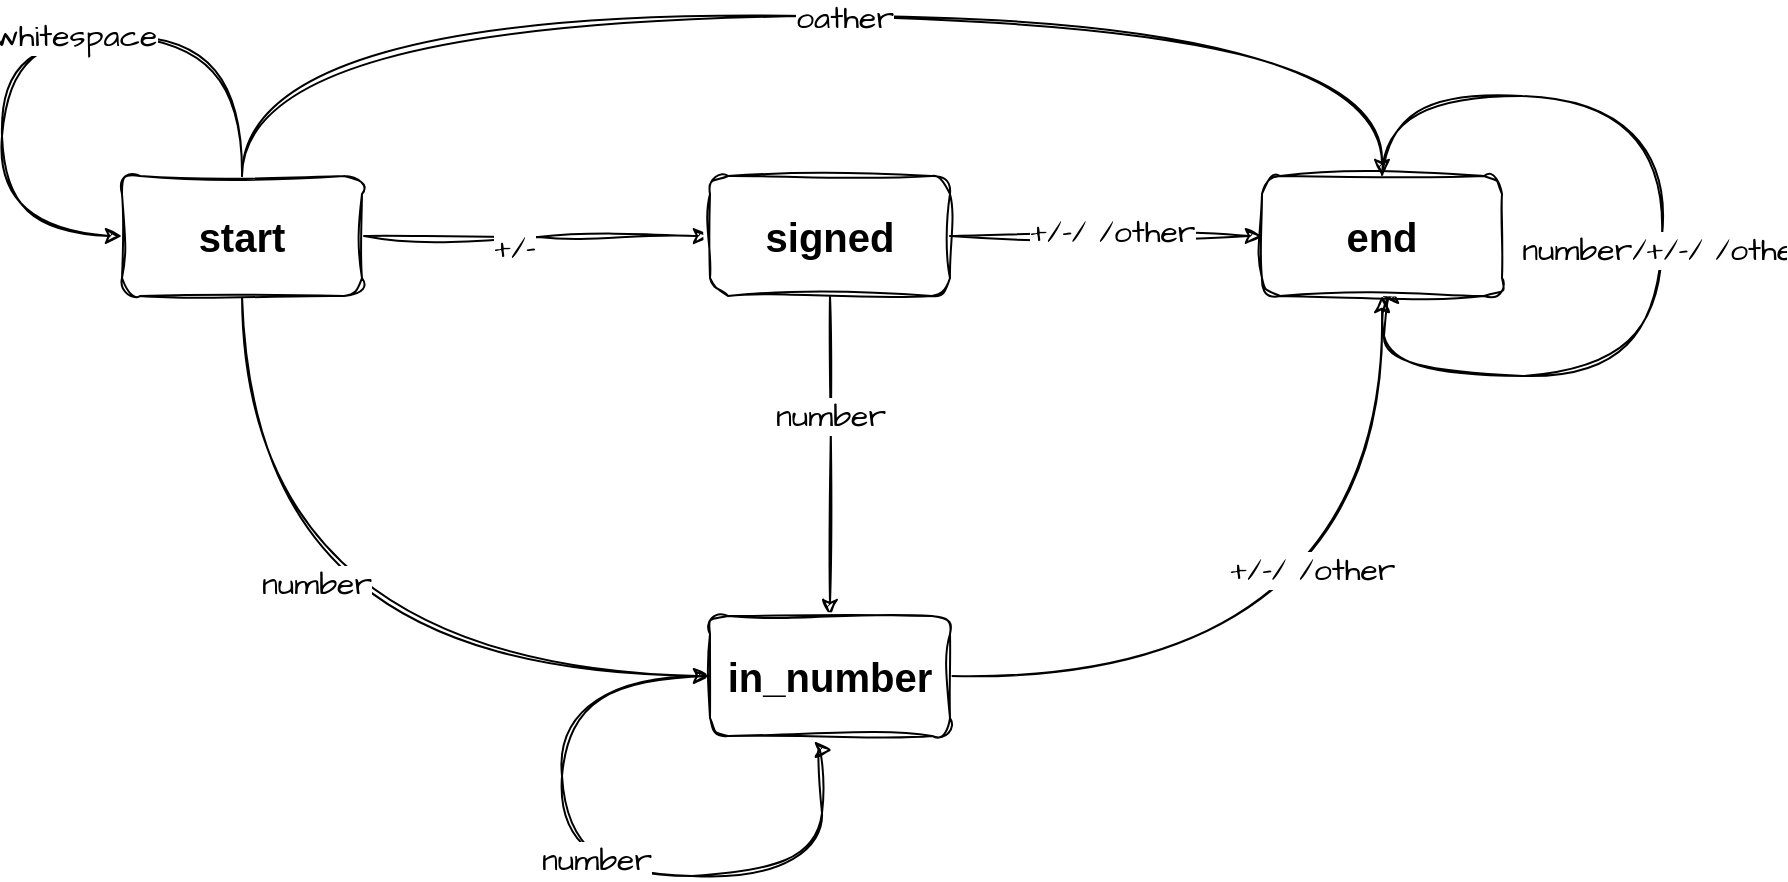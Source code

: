 <mxfile version="26.2.15">
  <diagram name="第 1 页" id="byBoEe-SUxzALV9wsydn">
    <mxGraphModel dx="1426" dy="751" grid="1" gridSize="10" guides="1" tooltips="1" connect="1" arrows="1" fold="1" page="1" pageScale="1" pageWidth="827" pageHeight="1169" math="0" shadow="0">
      <root>
        <mxCell id="0" />
        <mxCell id="1" parent="0" />
        <mxCell id="wnysMpaHLycNVpvLyVoj-31" style="edgeStyle=orthogonalEdgeStyle;rounded=0;sketch=1;hachureGap=4;jiggle=2;curveFitting=1;orthogonalLoop=1;jettySize=auto;html=1;exitX=0.5;exitY=0;exitDx=0;exitDy=0;entryX=0.5;entryY=0;entryDx=0;entryDy=0;fontFamily=Architects Daughter;fontSource=https%3A%2F%2Ffonts.googleapis.com%2Fcss%3Ffamily%3DArchitects%2BDaughter;curved=1;" edge="1" parent="1" source="wnysMpaHLycNVpvLyVoj-10" target="wnysMpaHLycNVpvLyVoj-17">
          <mxGeometry relative="1" as="geometry">
            <Array as="points">
              <mxPoint x="320" y="90" />
              <mxPoint x="890" y="90" />
            </Array>
          </mxGeometry>
        </mxCell>
        <mxCell id="wnysMpaHLycNVpvLyVoj-32" value="oather" style="edgeLabel;html=1;align=center;verticalAlign=middle;resizable=0;points=[];sketch=1;hachureGap=4;jiggle=2;curveFitting=1;fontFamily=Architects Daughter;fontSource=https%3A%2F%2Ffonts.googleapis.com%2Fcss%3Ffamily%3DArchitects%2BDaughter;fontSize=16;" vertex="1" connectable="0" parent="wnysMpaHLycNVpvLyVoj-31">
          <mxGeometry x="0.042" y="-1" relative="1" as="geometry">
            <mxPoint as="offset" />
          </mxGeometry>
        </mxCell>
        <mxCell id="wnysMpaHLycNVpvLyVoj-37" style="edgeStyle=orthogonalEdgeStyle;rounded=0;sketch=1;hachureGap=4;jiggle=2;curveFitting=1;orthogonalLoop=1;jettySize=auto;html=1;exitX=0.5;exitY=1;exitDx=0;exitDy=0;entryX=0;entryY=0.5;entryDx=0;entryDy=0;fontFamily=Architects Daughter;fontSource=https%3A%2F%2Ffonts.googleapis.com%2Fcss%3Ffamily%3DArchitects%2BDaughter;curved=1;" edge="1" parent="1" source="wnysMpaHLycNVpvLyVoj-10" target="wnysMpaHLycNVpvLyVoj-18">
          <mxGeometry relative="1" as="geometry" />
        </mxCell>
        <mxCell id="wnysMpaHLycNVpvLyVoj-38" value="number" style="edgeLabel;html=1;align=center;verticalAlign=middle;resizable=0;points=[];sketch=1;hachureGap=4;jiggle=2;curveFitting=1;fontFamily=Architects Daughter;fontSource=https%3A%2F%2Ffonts.googleapis.com%2Fcss%3Ffamily%3DArchitects%2BDaughter;fontSize=16;" vertex="1" connectable="0" parent="wnysMpaHLycNVpvLyVoj-37">
          <mxGeometry x="-0.321" y="37" relative="1" as="geometry">
            <mxPoint as="offset" />
          </mxGeometry>
        </mxCell>
        <mxCell id="wnysMpaHLycNVpvLyVoj-43" style="edgeStyle=orthogonalEdgeStyle;rounded=0;sketch=1;hachureGap=4;jiggle=2;curveFitting=1;orthogonalLoop=1;jettySize=auto;html=1;exitX=1;exitY=0.5;exitDx=0;exitDy=0;entryX=0;entryY=0.5;entryDx=0;entryDy=0;fontFamily=Architects Daughter;fontSource=https%3A%2F%2Ffonts.googleapis.com%2Fcss%3Ffamily%3DArchitects%2BDaughter;" edge="1" parent="1" target="wnysMpaHLycNVpvLyVoj-13">
          <mxGeometry relative="1" as="geometry">
            <mxPoint x="381" y="200" as="sourcePoint" />
            <mxPoint x="511" y="200" as="targetPoint" />
          </mxGeometry>
        </mxCell>
        <mxCell id="wnysMpaHLycNVpvLyVoj-47" value="+/-" style="edgeLabel;html=1;align=center;verticalAlign=middle;resizable=0;points=[];sketch=1;hachureGap=4;jiggle=2;curveFitting=1;fontFamily=Architects Daughter;fontSource=https%3A%2F%2Ffonts.googleapis.com%2Fcss%3Ffamily%3DArchitects%2BDaughter;fontSize=16;" vertex="1" connectable="0" parent="wnysMpaHLycNVpvLyVoj-43">
          <mxGeometry x="-0.139" y="-5" relative="1" as="geometry">
            <mxPoint as="offset" />
          </mxGeometry>
        </mxCell>
        <mxCell id="wnysMpaHLycNVpvLyVoj-10" value="start" style="rounded=1;whiteSpace=wrap;html=1;fontSize=20;fontStyle=1;sketch=1;curveFitting=1;jiggle=2;" vertex="1" parent="1">
          <mxGeometry x="260" y="170" width="120" height="60" as="geometry" />
        </mxCell>
        <mxCell id="wnysMpaHLycNVpvLyVoj-11" style="edgeStyle=orthogonalEdgeStyle;rounded=0;orthogonalLoop=1;jettySize=auto;html=1;exitX=0.5;exitY=0;exitDx=0;exitDy=0;entryX=0;entryY=0.5;entryDx=0;entryDy=0;curved=1;sketch=1;curveFitting=1;jiggle=2;" edge="1" parent="1" source="wnysMpaHLycNVpvLyVoj-10" target="wnysMpaHLycNVpvLyVoj-10">
          <mxGeometry relative="1" as="geometry">
            <Array as="points">
              <mxPoint x="320" y="100" />
              <mxPoint x="200" y="100" />
              <mxPoint x="200" y="200" />
            </Array>
          </mxGeometry>
        </mxCell>
        <mxCell id="wnysMpaHLycNVpvLyVoj-12" value="&amp;nbsp;" style="edgeLabel;html=1;align=center;verticalAlign=middle;resizable=0;points=[];fontStyle=1;fontSize=18;fontColor=#FF0000;sketch=1;curveFitting=1;jiggle=2;" vertex="1" connectable="0" parent="wnysMpaHLycNVpvLyVoj-11">
          <mxGeometry x="-0.094" y="-2" relative="1" as="geometry">
            <mxPoint as="offset" />
          </mxGeometry>
        </mxCell>
        <mxCell id="wnysMpaHLycNVpvLyVoj-30" value="whitespace" style="edgeLabel;html=1;align=center;verticalAlign=middle;resizable=0;points=[];sketch=1;hachureGap=4;jiggle=2;curveFitting=1;fontFamily=Architects Daughter;fontSource=https%3A%2F%2Ffonts.googleapis.com%2Fcss%3Ffamily%3DArchitects%2BDaughter;fontSize=16;" vertex="1" connectable="0" parent="wnysMpaHLycNVpvLyVoj-11">
          <mxGeometry x="-0.118" relative="1" as="geometry">
            <mxPoint as="offset" />
          </mxGeometry>
        </mxCell>
        <mxCell id="wnysMpaHLycNVpvLyVoj-28" style="edgeStyle=orthogonalEdgeStyle;rounded=0;sketch=1;hachureGap=4;jiggle=2;curveFitting=1;orthogonalLoop=1;jettySize=auto;html=1;exitX=0.5;exitY=1;exitDx=0;exitDy=0;fontFamily=Architects Daughter;fontSource=https%3A%2F%2Ffonts.googleapis.com%2Fcss%3Ffamily%3DArchitects%2BDaughter;fontSize=16;entryX=0.5;entryY=0;entryDx=0;entryDy=0;" edge="1" parent="1" source="wnysMpaHLycNVpvLyVoj-13" target="wnysMpaHLycNVpvLyVoj-18">
          <mxGeometry relative="1" as="geometry">
            <mxPoint x="570" y="390" as="targetPoint" />
          </mxGeometry>
        </mxCell>
        <mxCell id="wnysMpaHLycNVpvLyVoj-29" value="number" style="edgeLabel;html=1;align=center;verticalAlign=middle;resizable=0;points=[];sketch=1;hachureGap=4;jiggle=2;curveFitting=1;fontFamily=Architects Daughter;fontSource=https%3A%2F%2Ffonts.googleapis.com%2Fcss%3Ffamily%3DArchitects%2BDaughter;fontSize=16;" vertex="1" connectable="0" parent="wnysMpaHLycNVpvLyVoj-28">
          <mxGeometry x="-0.252" relative="1" as="geometry">
            <mxPoint as="offset" />
          </mxGeometry>
        </mxCell>
        <mxCell id="wnysMpaHLycNVpvLyVoj-48" style="edgeStyle=orthogonalEdgeStyle;rounded=0;sketch=1;hachureGap=4;jiggle=2;curveFitting=1;orthogonalLoop=1;jettySize=auto;html=1;exitX=1;exitY=0.5;exitDx=0;exitDy=0;entryX=0;entryY=0.5;entryDx=0;entryDy=0;fontFamily=Architects Daughter;fontSource=https%3A%2F%2Ffonts.googleapis.com%2Fcss%3Ffamily%3DArchitects%2BDaughter;" edge="1" parent="1" source="wnysMpaHLycNVpvLyVoj-13" target="wnysMpaHLycNVpvLyVoj-17">
          <mxGeometry relative="1" as="geometry" />
        </mxCell>
        <mxCell id="wnysMpaHLycNVpvLyVoj-49" value="+/-/ /other" style="edgeLabel;html=1;align=center;verticalAlign=middle;resizable=0;points=[];sketch=1;hachureGap=4;jiggle=2;curveFitting=1;fontFamily=Architects Daughter;fontSource=https%3A%2F%2Ffonts.googleapis.com%2Fcss%3Ffamily%3DArchitects%2BDaughter;fontSize=16;" vertex="1" connectable="0" parent="wnysMpaHLycNVpvLyVoj-48">
          <mxGeometry x="0.029" y="2" relative="1" as="geometry">
            <mxPoint as="offset" />
          </mxGeometry>
        </mxCell>
        <mxCell id="wnysMpaHLycNVpvLyVoj-13" value="signed" style="rounded=1;whiteSpace=wrap;html=1;fontSize=20;fontStyle=1;sketch=1;curveFitting=1;jiggle=2;" vertex="1" parent="1">
          <mxGeometry x="554" y="170" width="120" height="60" as="geometry" />
        </mxCell>
        <mxCell id="wnysMpaHLycNVpvLyVoj-53" style="edgeStyle=orthogonalEdgeStyle;rounded=0;sketch=1;hachureGap=4;jiggle=2;curveFitting=1;orthogonalLoop=1;jettySize=auto;html=1;exitX=0.5;exitY=0;exitDx=0;exitDy=0;fontFamily=Architects Daughter;fontSource=https%3A%2F%2Ffonts.googleapis.com%2Fcss%3Ffamily%3DArchitects%2BDaughter;curved=1;" edge="1" parent="1" source="wnysMpaHLycNVpvLyVoj-17">
          <mxGeometry relative="1" as="geometry">
            <mxPoint x="890" y="230" as="targetPoint" />
            <Array as="points">
              <mxPoint x="890" y="130" />
              <mxPoint x="1030" y="130" />
              <mxPoint x="1030" y="270" />
              <mxPoint x="891" y="270" />
            </Array>
          </mxGeometry>
        </mxCell>
        <mxCell id="wnysMpaHLycNVpvLyVoj-54" value="number/+/-/ /other" style="edgeLabel;html=1;align=center;verticalAlign=middle;resizable=0;points=[];sketch=1;hachureGap=4;jiggle=2;curveFitting=1;fontFamily=Architects Daughter;fontSource=https%3A%2F%2Ffonts.googleapis.com%2Fcss%3Ffamily%3DArchitects%2BDaughter;fontSize=16;" vertex="1" connectable="0" parent="wnysMpaHLycNVpvLyVoj-53">
          <mxGeometry x="0.027" y="2" relative="1" as="geometry">
            <mxPoint as="offset" />
          </mxGeometry>
        </mxCell>
        <mxCell id="wnysMpaHLycNVpvLyVoj-17" value="end" style="rounded=1;whiteSpace=wrap;html=1;fontSize=20;fontStyle=1;sketch=1;curveFitting=1;jiggle=2;" vertex="1" parent="1">
          <mxGeometry x="830" y="170" width="120" height="60" as="geometry" />
        </mxCell>
        <mxCell id="wnysMpaHLycNVpvLyVoj-50" style="edgeStyle=orthogonalEdgeStyle;rounded=0;sketch=1;hachureGap=4;jiggle=2;curveFitting=1;orthogonalLoop=1;jettySize=auto;html=1;exitX=1;exitY=0.5;exitDx=0;exitDy=0;entryX=0.5;entryY=1;entryDx=0;entryDy=0;fontFamily=Architects Daughter;fontSource=https%3A%2F%2Ffonts.googleapis.com%2Fcss%3Ffamily%3DArchitects%2BDaughter;curved=1;" edge="1" parent="1" source="wnysMpaHLycNVpvLyVoj-18" target="wnysMpaHLycNVpvLyVoj-17">
          <mxGeometry relative="1" as="geometry" />
        </mxCell>
        <mxCell id="wnysMpaHLycNVpvLyVoj-51" value="+/-/ /other" style="edgeLabel;html=1;align=center;verticalAlign=middle;resizable=0;points=[];sketch=1;hachureGap=4;jiggle=2;curveFitting=1;fontFamily=Architects Daughter;fontSource=https%3A%2F%2Ffonts.googleapis.com%2Fcss%3Ffamily%3DArchitects%2BDaughter;fontSize=16;" vertex="1" connectable="0" parent="wnysMpaHLycNVpvLyVoj-50">
          <mxGeometry x="0.328" y="35" relative="1" as="geometry">
            <mxPoint as="offset" />
          </mxGeometry>
        </mxCell>
        <mxCell id="wnysMpaHLycNVpvLyVoj-18" value="in_number" style="rounded=1;whiteSpace=wrap;html=1;fontSize=20;fontStyle=1;sketch=1;curveFitting=1;jiggle=2;" vertex="1" parent="1">
          <mxGeometry x="554" y="390" width="120" height="60" as="geometry" />
        </mxCell>
        <mxCell id="wnysMpaHLycNVpvLyVoj-39" style="edgeStyle=orthogonalEdgeStyle;rounded=0;sketch=1;hachureGap=4;jiggle=2;curveFitting=1;orthogonalLoop=1;jettySize=auto;html=1;exitX=0;exitY=0.5;exitDx=0;exitDy=0;entryX=0.508;entryY=1.117;entryDx=0;entryDy=0;entryPerimeter=0;fontFamily=Architects Daughter;fontSource=https%3A%2F%2Ffonts.googleapis.com%2Fcss%3Ffamily%3DArchitects%2BDaughter;curved=1;" edge="1" parent="1" source="wnysMpaHLycNVpvLyVoj-18" target="wnysMpaHLycNVpvLyVoj-18">
          <mxGeometry relative="1" as="geometry">
            <Array as="points">
              <mxPoint x="480" y="420" />
              <mxPoint x="480" y="520" />
              <mxPoint x="610" y="520" />
              <mxPoint x="610" y="457" />
            </Array>
          </mxGeometry>
        </mxCell>
        <mxCell id="wnysMpaHLycNVpvLyVoj-40" value="number" style="edgeLabel;html=1;align=center;verticalAlign=middle;resizable=0;points=[];sketch=1;hachureGap=4;jiggle=2;curveFitting=1;fontFamily=Architects Daughter;fontSource=https%3A%2F%2Ffonts.googleapis.com%2Fcss%3Ffamily%3DArchitects%2BDaughter;fontSize=16;" vertex="1" connectable="0" parent="wnysMpaHLycNVpvLyVoj-39">
          <mxGeometry x="0.025" y="8" relative="1" as="geometry">
            <mxPoint as="offset" />
          </mxGeometry>
        </mxCell>
      </root>
    </mxGraphModel>
  </diagram>
</mxfile>
